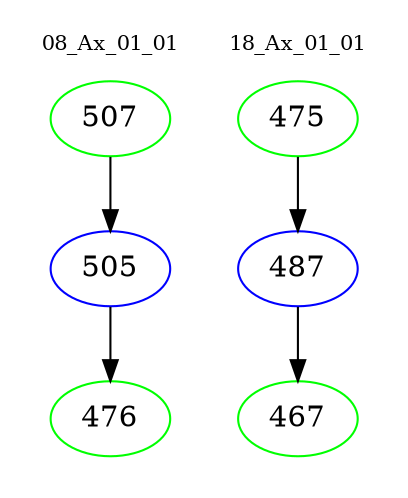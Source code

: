 digraph{
subgraph cluster_0 {
color = white
label = "08_Ax_01_01";
fontsize=10;
T0_507 [label="507", color="green"]
T0_507 -> T0_505 [color="black"]
T0_505 [label="505", color="blue"]
T0_505 -> T0_476 [color="black"]
T0_476 [label="476", color="green"]
}
subgraph cluster_1 {
color = white
label = "18_Ax_01_01";
fontsize=10;
T1_475 [label="475", color="green"]
T1_475 -> T1_487 [color="black"]
T1_487 [label="487", color="blue"]
T1_487 -> T1_467 [color="black"]
T1_467 [label="467", color="green"]
}
}
